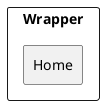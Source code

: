 @startuml

' Home
rectangle Wrapper {
  rectangle Home {
  }
}

newpage

' Game
rectangle Wrapper {
  rectangle Game {
    rectangle Player {
    }
    rectangle GameBoard {
      rectangle RuleDisplay {
      }
      rectangle Grid {
        rectangle GridCell {
        }
        rectangle Hero {
        }
      }
    }
  }
}


@enduml
